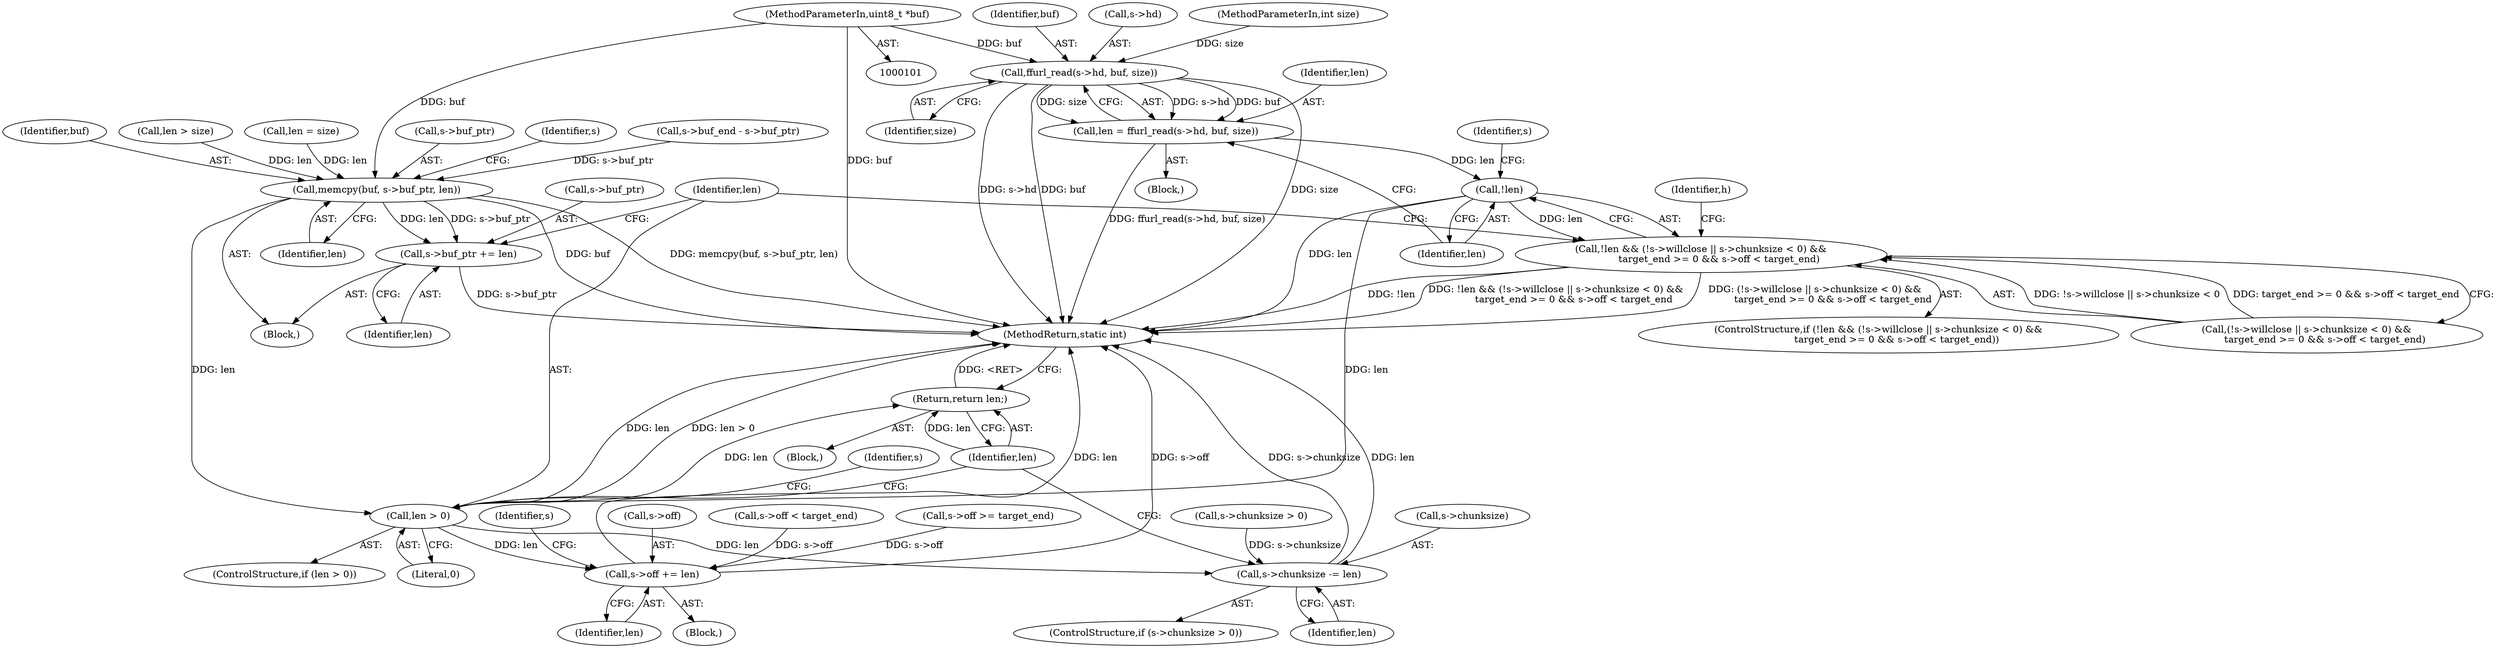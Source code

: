 digraph "0_FFmpeg_2a05c8f813de6f2278827734bf8102291e7484aa@pointer" {
"1000103" [label="(MethodParameterIn,uint8_t *buf)"];
"1000134" [label="(Call,memcpy(buf, s->buf_ptr, len))"];
"1000140" [label="(Call,s->buf_ptr += len)"];
"1000228" [label="(Call,len > 0)"];
"1000232" [label="(Call,s->off += len)"];
"1000243" [label="(Call,s->chunksize -= len)"];
"1000248" [label="(Return,return len;)"];
"1000185" [label="(Call,ffurl_read(s->hd, buf, size))"];
"1000183" [label="(Call,len = ffurl_read(s->hd, buf, size))"];
"1000193" [label="(Call,!len)"];
"1000192" [label="(Call,!len && (!s->willclose || s->chunksize < 0) &&\n            target_end >= 0 && s->off < target_end)"];
"1000227" [label="(ControlStructure,if (len > 0))"];
"1000238" [label="(Call,s->chunksize > 0)"];
"1000191" [label="(ControlStructure,if (!len && (!s->willclose || s->chunksize < 0) &&\n            target_end >= 0 && s->off < target_end))"];
"1000210" [label="(Call,s->off < target_end)"];
"1000104" [label="(MethodParameterIn,int size)"];
"1000217" [label="(Identifier,h)"];
"1000229" [label="(Identifier,len)"];
"1000183" [label="(Call,len = ffurl_read(s->hd, buf, size))"];
"1000141" [label="(Call,s->buf_ptr)"];
"1000244" [label="(Call,s->chunksize)"];
"1000234" [label="(Identifier,s)"];
"1000195" [label="(Call,(!s->willclose || s->chunksize < 0) &&\n            target_end >= 0 && s->off < target_end)"];
"1000193" [label="(Call,!len)"];
"1000194" [label="(Identifier,len)"];
"1000236" [label="(Identifier,len)"];
"1000176" [label="(Call,s->off >= target_end)"];
"1000146" [label="(Block,)"];
"1000136" [label="(Call,s->buf_ptr)"];
"1000144" [label="(Identifier,len)"];
"1000228" [label="(Call,len > 0)"];
"1000250" [label="(MethodReturn,static int)"];
"1000189" [label="(Identifier,buf)"];
"1000248" [label="(Return,return len;)"];
"1000190" [label="(Identifier,size)"];
"1000240" [label="(Identifier,s)"];
"1000103" [label="(MethodParameterIn,uint8_t *buf)"];
"1000126" [label="(Block,)"];
"1000199" [label="(Identifier,s)"];
"1000192" [label="(Call,!len && (!s->willclose || s->chunksize < 0) &&\n            target_end >= 0 && s->off < target_end)"];
"1000184" [label="(Identifier,len)"];
"1000231" [label="(Block,)"];
"1000142" [label="(Identifier,s)"];
"1000185" [label="(Call,ffurl_read(s->hd, buf, size))"];
"1000140" [label="(Call,s->buf_ptr += len)"];
"1000233" [label="(Call,s->off)"];
"1000134" [label="(Call,memcpy(buf, s->buf_ptr, len))"];
"1000237" [label="(ControlStructure,if (s->chunksize > 0))"];
"1000115" [label="(Call,s->buf_end - s->buf_ptr)"];
"1000135" [label="(Identifier,buf)"];
"1000139" [label="(Identifier,len)"];
"1000128" [label="(Call,len > size)"];
"1000230" [label="(Literal,0)"];
"1000243" [label="(Call,s->chunksize -= len)"];
"1000186" [label="(Call,s->hd)"];
"1000247" [label="(Identifier,len)"];
"1000249" [label="(Identifier,len)"];
"1000105" [label="(Block,)"];
"1000131" [label="(Call,len = size)"];
"1000232" [label="(Call,s->off += len)"];
"1000103" -> "1000101"  [label="AST: "];
"1000103" -> "1000250"  [label="DDG: buf"];
"1000103" -> "1000134"  [label="DDG: buf"];
"1000103" -> "1000185"  [label="DDG: buf"];
"1000134" -> "1000126"  [label="AST: "];
"1000134" -> "1000139"  [label="CFG: "];
"1000135" -> "1000134"  [label="AST: "];
"1000136" -> "1000134"  [label="AST: "];
"1000139" -> "1000134"  [label="AST: "];
"1000142" -> "1000134"  [label="CFG: "];
"1000134" -> "1000250"  [label="DDG: memcpy(buf, s->buf_ptr, len)"];
"1000134" -> "1000250"  [label="DDG: buf"];
"1000115" -> "1000134"  [label="DDG: s->buf_ptr"];
"1000131" -> "1000134"  [label="DDG: len"];
"1000128" -> "1000134"  [label="DDG: len"];
"1000134" -> "1000140"  [label="DDG: len"];
"1000134" -> "1000140"  [label="DDG: s->buf_ptr"];
"1000134" -> "1000228"  [label="DDG: len"];
"1000140" -> "1000126"  [label="AST: "];
"1000140" -> "1000144"  [label="CFG: "];
"1000141" -> "1000140"  [label="AST: "];
"1000144" -> "1000140"  [label="AST: "];
"1000229" -> "1000140"  [label="CFG: "];
"1000140" -> "1000250"  [label="DDG: s->buf_ptr"];
"1000228" -> "1000227"  [label="AST: "];
"1000228" -> "1000230"  [label="CFG: "];
"1000229" -> "1000228"  [label="AST: "];
"1000230" -> "1000228"  [label="AST: "];
"1000234" -> "1000228"  [label="CFG: "];
"1000249" -> "1000228"  [label="CFG: "];
"1000228" -> "1000250"  [label="DDG: len > 0"];
"1000228" -> "1000250"  [label="DDG: len"];
"1000193" -> "1000228"  [label="DDG: len"];
"1000228" -> "1000232"  [label="DDG: len"];
"1000228" -> "1000243"  [label="DDG: len"];
"1000228" -> "1000248"  [label="DDG: len"];
"1000232" -> "1000231"  [label="AST: "];
"1000232" -> "1000236"  [label="CFG: "];
"1000233" -> "1000232"  [label="AST: "];
"1000236" -> "1000232"  [label="AST: "];
"1000240" -> "1000232"  [label="CFG: "];
"1000232" -> "1000250"  [label="DDG: len"];
"1000232" -> "1000250"  [label="DDG: s->off"];
"1000210" -> "1000232"  [label="DDG: s->off"];
"1000176" -> "1000232"  [label="DDG: s->off"];
"1000243" -> "1000237"  [label="AST: "];
"1000243" -> "1000247"  [label="CFG: "];
"1000244" -> "1000243"  [label="AST: "];
"1000247" -> "1000243"  [label="AST: "];
"1000249" -> "1000243"  [label="CFG: "];
"1000243" -> "1000250"  [label="DDG: s->chunksize"];
"1000243" -> "1000250"  [label="DDG: len"];
"1000238" -> "1000243"  [label="DDG: s->chunksize"];
"1000248" -> "1000105"  [label="AST: "];
"1000248" -> "1000249"  [label="CFG: "];
"1000249" -> "1000248"  [label="AST: "];
"1000250" -> "1000248"  [label="CFG: "];
"1000248" -> "1000250"  [label="DDG: <RET>"];
"1000249" -> "1000248"  [label="DDG: len"];
"1000185" -> "1000183"  [label="AST: "];
"1000185" -> "1000190"  [label="CFG: "];
"1000186" -> "1000185"  [label="AST: "];
"1000189" -> "1000185"  [label="AST: "];
"1000190" -> "1000185"  [label="AST: "];
"1000183" -> "1000185"  [label="CFG: "];
"1000185" -> "1000250"  [label="DDG: size"];
"1000185" -> "1000250"  [label="DDG: s->hd"];
"1000185" -> "1000250"  [label="DDG: buf"];
"1000185" -> "1000183"  [label="DDG: s->hd"];
"1000185" -> "1000183"  [label="DDG: buf"];
"1000185" -> "1000183"  [label="DDG: size"];
"1000104" -> "1000185"  [label="DDG: size"];
"1000183" -> "1000146"  [label="AST: "];
"1000184" -> "1000183"  [label="AST: "];
"1000194" -> "1000183"  [label="CFG: "];
"1000183" -> "1000250"  [label="DDG: ffurl_read(s->hd, buf, size)"];
"1000183" -> "1000193"  [label="DDG: len"];
"1000193" -> "1000192"  [label="AST: "];
"1000193" -> "1000194"  [label="CFG: "];
"1000194" -> "1000193"  [label="AST: "];
"1000199" -> "1000193"  [label="CFG: "];
"1000192" -> "1000193"  [label="CFG: "];
"1000193" -> "1000250"  [label="DDG: len"];
"1000193" -> "1000192"  [label="DDG: len"];
"1000192" -> "1000191"  [label="AST: "];
"1000192" -> "1000195"  [label="CFG: "];
"1000195" -> "1000192"  [label="AST: "];
"1000217" -> "1000192"  [label="CFG: "];
"1000229" -> "1000192"  [label="CFG: "];
"1000192" -> "1000250"  [label="DDG: (!s->willclose || s->chunksize < 0) &&\n            target_end >= 0 && s->off < target_end"];
"1000192" -> "1000250"  [label="DDG: !len"];
"1000192" -> "1000250"  [label="DDG: !len && (!s->willclose || s->chunksize < 0) &&\n            target_end >= 0 && s->off < target_end"];
"1000195" -> "1000192"  [label="DDG: !s->willclose || s->chunksize < 0"];
"1000195" -> "1000192"  [label="DDG: target_end >= 0 && s->off < target_end"];
}
